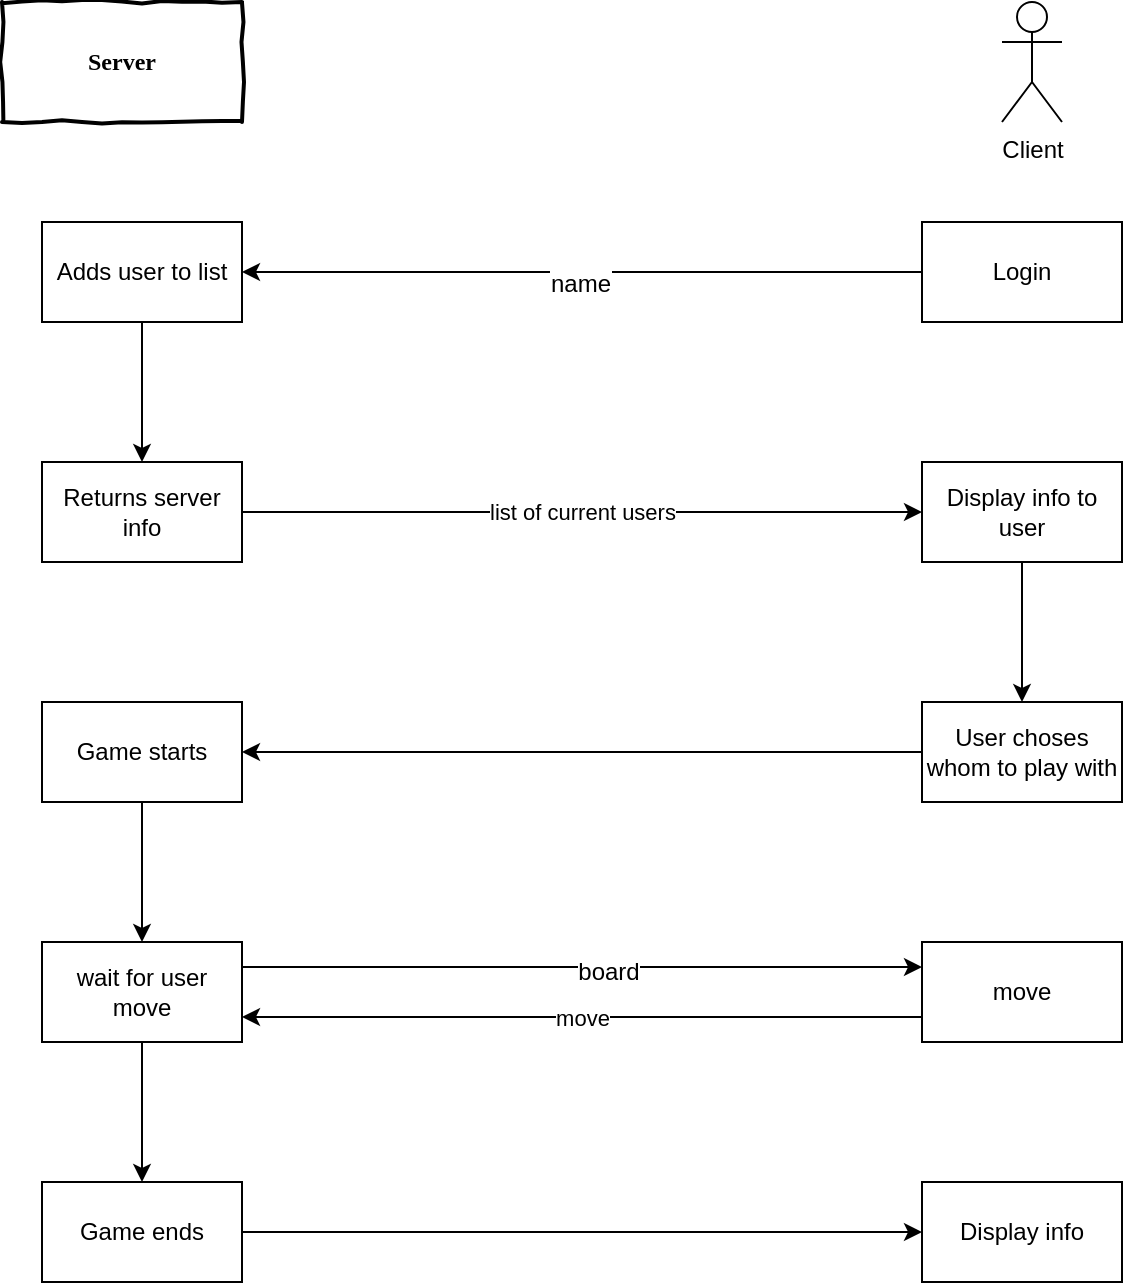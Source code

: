 <mxfile version="12.2.2" type="device" pages="2"><diagram id="RijA-Os_RN0554gsnv41" name="Page-1"><mxGraphModel dx="1072" dy="792" grid="1" gridSize="10" guides="1" tooltips="1" connect="1" arrows="1" fold="1" page="1" pageScale="1" pageWidth="850" pageHeight="1100" math="0" shadow="0"><root><mxCell id="0"/><mxCell id="1" parent="0"/><mxCell id="yiginLH1Fpp5ZqrcZ6AJ-5" value="Server" style="html=1;whiteSpace=wrap;comic=1;strokeWidth=2;fontFamily=Comic Sans MS;fontStyle=1;" parent="1" vertex="1"><mxGeometry x="140" y="250" width="120" height="60" as="geometry"/></mxCell><mxCell id="yiginLH1Fpp5ZqrcZ6AJ-6" value="Client" style="shape=umlActor;verticalLabelPosition=bottom;labelBackgroundColor=#ffffff;verticalAlign=top;html=1;outlineConnect=0;" parent="1" vertex="1"><mxGeometry x="640" y="250" width="30" height="60" as="geometry"/></mxCell><mxCell id="yiginLH1Fpp5ZqrcZ6AJ-10" style="edgeStyle=orthogonalEdgeStyle;rounded=0;orthogonalLoop=1;jettySize=auto;html=1;" parent="1" source="yiginLH1Fpp5ZqrcZ6AJ-9" edge="1"><mxGeometry relative="1" as="geometry"><mxPoint x="260" y="385" as="targetPoint"/></mxGeometry></mxCell><mxCell id="yiginLH1Fpp5ZqrcZ6AJ-11" value="&lt;br&gt;" style="text;html=1;resizable=0;points=[];align=center;verticalAlign=middle;labelBackgroundColor=#ffffff;" parent="yiginLH1Fpp5ZqrcZ6AJ-10" vertex="1" connectable="0"><mxGeometry x="-0.101" y="-1" relative="1" as="geometry"><mxPoint as="offset"/></mxGeometry></mxCell><mxCell id="yiginLH1Fpp5ZqrcZ6AJ-13" value="name" style="text;html=1;resizable=0;points=[];align=center;verticalAlign=middle;labelBackgroundColor=#ffffff;" parent="yiginLH1Fpp5ZqrcZ6AJ-10" vertex="1" connectable="0"><mxGeometry x="0.116" y="1" relative="1" as="geometry"><mxPoint x="18" y="4" as="offset"/></mxGeometry></mxCell><mxCell id="yiginLH1Fpp5ZqrcZ6AJ-9" value="Login" style="rounded=0;whiteSpace=wrap;html=1;" parent="1" vertex="1"><mxGeometry x="600" y="360" width="100" height="50" as="geometry"/></mxCell><mxCell id="yiginLH1Fpp5ZqrcZ6AJ-16" value="list of current users" style="edgeStyle=orthogonalEdgeStyle;rounded=0;orthogonalLoop=1;jettySize=auto;html=1;entryX=0;entryY=0.5;entryDx=0;entryDy=0;" parent="1" source="yiginLH1Fpp5ZqrcZ6AJ-12" target="yiginLH1Fpp5ZqrcZ6AJ-15" edge="1"><mxGeometry relative="1" as="geometry"><Array as="points"><mxPoint x="210" y="505"/></Array></mxGeometry></mxCell><mxCell id="yiginLH1Fpp5ZqrcZ6AJ-12" value="Returns server info" style="rounded=0;whiteSpace=wrap;html=1;" parent="1" vertex="1"><mxGeometry x="160" y="480" width="100" height="50" as="geometry"/></mxCell><mxCell id="yiginLH1Fpp5ZqrcZ6AJ-20" style="edgeStyle=orthogonalEdgeStyle;rounded=0;orthogonalLoop=1;jettySize=auto;html=1;" parent="1" source="yiginLH1Fpp5ZqrcZ6AJ-15" target="yiginLH1Fpp5ZqrcZ6AJ-17" edge="1"><mxGeometry relative="1" as="geometry"/></mxCell><mxCell id="yiginLH1Fpp5ZqrcZ6AJ-15" value="Display info to user" style="rounded=0;whiteSpace=wrap;html=1;" parent="1" vertex="1"><mxGeometry x="600" y="480" width="100" height="50" as="geometry"/></mxCell><mxCell id="yiginLH1Fpp5ZqrcZ6AJ-22" style="edgeStyle=orthogonalEdgeStyle;rounded=0;orthogonalLoop=1;jettySize=auto;html=1;" parent="1" source="yiginLH1Fpp5ZqrcZ6AJ-17" target="yiginLH1Fpp5ZqrcZ6AJ-21" edge="1"><mxGeometry relative="1" as="geometry"/></mxCell><mxCell id="yiginLH1Fpp5ZqrcZ6AJ-17" value="User choses whom to play with" style="rounded=0;whiteSpace=wrap;html=1;" parent="1" vertex="1"><mxGeometry x="600" y="600" width="100" height="50" as="geometry"/></mxCell><mxCell id="yiginLH1Fpp5ZqrcZ6AJ-19" style="edgeStyle=orthogonalEdgeStyle;rounded=0;orthogonalLoop=1;jettySize=auto;html=1;" parent="1" source="yiginLH1Fpp5ZqrcZ6AJ-18" target="yiginLH1Fpp5ZqrcZ6AJ-12" edge="1"><mxGeometry relative="1" as="geometry"/></mxCell><mxCell id="yiginLH1Fpp5ZqrcZ6AJ-18" value="Adds user to list" style="rounded=0;whiteSpace=wrap;html=1;" parent="1" vertex="1"><mxGeometry x="160" y="360" width="100" height="50" as="geometry"/></mxCell><mxCell id="yiginLH1Fpp5ZqrcZ6AJ-25" style="edgeStyle=orthogonalEdgeStyle;rounded=0;orthogonalLoop=1;jettySize=auto;html=1;entryX=0.5;entryY=0;entryDx=0;entryDy=0;" parent="1" source="yiginLH1Fpp5ZqrcZ6AJ-21" target="yiginLH1Fpp5ZqrcZ6AJ-24" edge="1"><mxGeometry relative="1" as="geometry"/></mxCell><mxCell id="yiginLH1Fpp5ZqrcZ6AJ-21" value="Game starts" style="rounded=0;whiteSpace=wrap;html=1;" parent="1" vertex="1"><mxGeometry x="160" y="600" width="100" height="50" as="geometry"/></mxCell><mxCell id="yiginLH1Fpp5ZqrcZ6AJ-30" style="edgeStyle=orthogonalEdgeStyle;rounded=0;orthogonalLoop=1;jettySize=auto;html=1;exitX=1;exitY=0.25;exitDx=0;exitDy=0;entryX=0;entryY=0.25;entryDx=0;entryDy=0;" parent="1" source="yiginLH1Fpp5ZqrcZ6AJ-24" target="yiginLH1Fpp5ZqrcZ6AJ-26" edge="1"><mxGeometry relative="1" as="geometry"/></mxCell><mxCell id="yiginLH1Fpp5ZqrcZ6AJ-31" value="board" style="text;html=1;resizable=0;points=[];align=center;verticalAlign=middle;labelBackgroundColor=#ffffff;" parent="yiginLH1Fpp5ZqrcZ6AJ-30" vertex="1" connectable="0"><mxGeometry x="0.073" y="-2" relative="1" as="geometry"><mxPoint as="offset"/></mxGeometry></mxCell><mxCell id="yiginLH1Fpp5ZqrcZ6AJ-32" style="edgeStyle=orthogonalEdgeStyle;rounded=0;orthogonalLoop=1;jettySize=auto;html=1;" parent="1" source="yiginLH1Fpp5ZqrcZ6AJ-24" edge="1"><mxGeometry relative="1" as="geometry"><mxPoint x="210" y="840" as="targetPoint"/></mxGeometry></mxCell><mxCell id="yiginLH1Fpp5ZqrcZ6AJ-24" value="wait for user move" style="rounded=0;whiteSpace=wrap;html=1;" parent="1" vertex="1"><mxGeometry x="160" y="720" width="100" height="50" as="geometry"/></mxCell><mxCell id="yiginLH1Fpp5ZqrcZ6AJ-29" value="move" style="edgeStyle=orthogonalEdgeStyle;rounded=0;orthogonalLoop=1;jettySize=auto;html=1;exitX=0;exitY=0.75;exitDx=0;exitDy=0;entryX=1;entryY=0.75;entryDx=0;entryDy=0;" parent="1" source="yiginLH1Fpp5ZqrcZ6AJ-26" target="yiginLH1Fpp5ZqrcZ6AJ-24" edge="1"><mxGeometry relative="1" as="geometry"/></mxCell><mxCell id="yiginLH1Fpp5ZqrcZ6AJ-26" value="move" style="rounded=0;whiteSpace=wrap;html=1;" parent="1" vertex="1"><mxGeometry x="600" y="720" width="100" height="50" as="geometry"/></mxCell><mxCell id="yiginLH1Fpp5ZqrcZ6AJ-37" style="edgeStyle=orthogonalEdgeStyle;rounded=0;orthogonalLoop=1;jettySize=auto;html=1;exitX=1;exitY=0.5;exitDx=0;exitDy=0;" parent="1" source="yiginLH1Fpp5ZqrcZ6AJ-33" target="yiginLH1Fpp5ZqrcZ6AJ-35" edge="1"><mxGeometry relative="1" as="geometry"/></mxCell><mxCell id="yiginLH1Fpp5ZqrcZ6AJ-33" value="Game ends" style="rounded=0;whiteSpace=wrap;html=1;" parent="1" vertex="1"><mxGeometry x="160" y="840" width="100" height="50" as="geometry"/></mxCell><mxCell id="yiginLH1Fpp5ZqrcZ6AJ-35" value="Display info" style="rounded=0;whiteSpace=wrap;html=1;" parent="1" vertex="1"><mxGeometry x="600" y="840" width="100" height="50" as="geometry"/></mxCell></root></mxGraphModel></diagram><diagram id="_1rEA8Z-MMz7ESoSimHX" name="Page-2"><mxGraphModel dx="2258" dy="808" grid="1" gridSize="10" guides="1" tooltips="1" connect="1" arrows="1" fold="1" page="1" pageScale="1" pageWidth="850" pageHeight="1100" math="0" shadow="0"><root><mxCell id="5BsopbRxASYW3UYy-0ev-0"/><mxCell id="5BsopbRxASYW3UYy-0ev-1" parent="5BsopbRxASYW3UYy-0ev-0"/><mxCell id="5BsopbRxASYW3UYy-0ev-3" value="57" style="whiteSpace=wrap;html=1;aspect=fixed;" parent="5BsopbRxASYW3UYy-0ev-1" vertex="1"><mxGeometry x="120" y="100" width="80" height="80" as="geometry"/></mxCell><mxCell id="5BsopbRxASYW3UYy-0ev-4" value="58" style="whiteSpace=wrap;html=1;aspect=fixed;" parent="5BsopbRxASYW3UYy-0ev-1" vertex="1"><mxGeometry x="210" y="100" width="80" height="80" as="geometry"/></mxCell><mxCell id="5BsopbRxASYW3UYy-0ev-5" value="59" style="whiteSpace=wrap;html=1;aspect=fixed;" parent="5BsopbRxASYW3UYy-0ev-1" vertex="1"><mxGeometry x="300" y="100" width="80" height="80" as="geometry"/></mxCell><mxCell id="5BsopbRxASYW3UYy-0ev-6" value="60" style="whiteSpace=wrap;html=1;aspect=fixed;" parent="5BsopbRxASYW3UYy-0ev-1" vertex="1"><mxGeometry x="390" y="100" width="80" height="80" as="geometry"/></mxCell><mxCell id="5BsopbRxASYW3UYy-0ev-7" value="61" style="whiteSpace=wrap;html=1;aspect=fixed;" parent="5BsopbRxASYW3UYy-0ev-1" vertex="1"><mxGeometry x="480" y="100" width="80" height="80" as="geometry"/></mxCell><mxCell id="5BsopbRxASYW3UYy-0ev-8" value="62" style="whiteSpace=wrap;html=1;aspect=fixed;" parent="5BsopbRxASYW3UYy-0ev-1" vertex="1"><mxGeometry x="570" y="100" width="80" height="80" as="geometry"/></mxCell><mxCell id="5BsopbRxASYW3UYy-0ev-9" value="63" style="whiteSpace=wrap;html=1;aspect=fixed;" parent="5BsopbRxASYW3UYy-0ev-1" vertex="1"><mxGeometry x="660" y="100" width="80" height="80" as="geometry"/></mxCell><mxCell id="5BsopbRxASYW3UYy-0ev-11" value="49" style="whiteSpace=wrap;html=1;aspect=fixed;" parent="5BsopbRxASYW3UYy-0ev-1" vertex="1"><mxGeometry x="120" y="190" width="80" height="80" as="geometry"/></mxCell><mxCell id="5BsopbRxASYW3UYy-0ev-12" value="50" style="whiteSpace=wrap;html=1;aspect=fixed;" parent="5BsopbRxASYW3UYy-0ev-1" vertex="1"><mxGeometry x="210" y="190" width="80" height="80" as="geometry"/></mxCell><mxCell id="5BsopbRxASYW3UYy-0ev-13" value="51" style="whiteSpace=wrap;html=1;aspect=fixed;" parent="5BsopbRxASYW3UYy-0ev-1" vertex="1"><mxGeometry x="300" y="190" width="80" height="80" as="geometry"/></mxCell><mxCell id="5BsopbRxASYW3UYy-0ev-14" value="52" style="whiteSpace=wrap;html=1;aspect=fixed;" parent="5BsopbRxASYW3UYy-0ev-1" vertex="1"><mxGeometry x="390" y="190" width="80" height="80" as="geometry"/></mxCell><mxCell id="5BsopbRxASYW3UYy-0ev-15" value="53" style="whiteSpace=wrap;html=1;aspect=fixed;" parent="5BsopbRxASYW3UYy-0ev-1" vertex="1"><mxGeometry x="480" y="190" width="80" height="80" as="geometry"/></mxCell><mxCell id="5BsopbRxASYW3UYy-0ev-16" value="54" style="whiteSpace=wrap;html=1;aspect=fixed;" parent="5BsopbRxASYW3UYy-0ev-1" vertex="1"><mxGeometry x="570" y="190" width="80" height="80" as="geometry"/></mxCell><mxCell id="5BsopbRxASYW3UYy-0ev-17" value="55" style="whiteSpace=wrap;html=1;aspect=fixed;" parent="5BsopbRxASYW3UYy-0ev-1" vertex="1"><mxGeometry x="660" y="190" width="80" height="80" as="geometry"/></mxCell><mxCell id="5BsopbRxASYW3UYy-0ev-18" value="56" style="whiteSpace=wrap;html=1;aspect=fixed;" parent="5BsopbRxASYW3UYy-0ev-1" vertex="1"><mxGeometry x="30" y="100" width="80" height="80" as="geometry"/></mxCell><mxCell id="5BsopbRxASYW3UYy-0ev-19" value="41" style="whiteSpace=wrap;html=1;aspect=fixed;" parent="5BsopbRxASYW3UYy-0ev-1" vertex="1"><mxGeometry x="120" y="280" width="80" height="80" as="geometry"/></mxCell><mxCell id="5BsopbRxASYW3UYy-0ev-20" value="42" style="whiteSpace=wrap;html=1;aspect=fixed;" parent="5BsopbRxASYW3UYy-0ev-1" vertex="1"><mxGeometry x="210" y="280" width="80" height="80" as="geometry"/></mxCell><mxCell id="5BsopbRxASYW3UYy-0ev-21" value="43" style="whiteSpace=wrap;html=1;aspect=fixed;" parent="5BsopbRxASYW3UYy-0ev-1" vertex="1"><mxGeometry x="300" y="280" width="80" height="80" as="geometry"/></mxCell><mxCell id="5BsopbRxASYW3UYy-0ev-22" value="44" style="whiteSpace=wrap;html=1;aspect=fixed;" parent="5BsopbRxASYW3UYy-0ev-1" vertex="1"><mxGeometry x="390" y="280" width="80" height="80" as="geometry"/></mxCell><mxCell id="5BsopbRxASYW3UYy-0ev-23" value="45" style="whiteSpace=wrap;html=1;aspect=fixed;" parent="5BsopbRxASYW3UYy-0ev-1" vertex="1"><mxGeometry x="480" y="280" width="80" height="80" as="geometry"/></mxCell><mxCell id="5BsopbRxASYW3UYy-0ev-24" value="46" style="whiteSpace=wrap;html=1;aspect=fixed;" parent="5BsopbRxASYW3UYy-0ev-1" vertex="1"><mxGeometry x="570" y="280" width="80" height="80" as="geometry"/></mxCell><mxCell id="5BsopbRxASYW3UYy-0ev-25" value="47" style="whiteSpace=wrap;html=1;aspect=fixed;" parent="5BsopbRxASYW3UYy-0ev-1" vertex="1"><mxGeometry x="660" y="280" width="80" height="80" as="geometry"/></mxCell><mxCell id="5BsopbRxASYW3UYy-0ev-26" value="48" style="whiteSpace=wrap;html=1;aspect=fixed;" parent="5BsopbRxASYW3UYy-0ev-1" vertex="1"><mxGeometry x="30" y="190" width="80" height="80" as="geometry"/></mxCell><mxCell id="5BsopbRxASYW3UYy-0ev-27" value="33" style="whiteSpace=wrap;html=1;aspect=fixed;" parent="5BsopbRxASYW3UYy-0ev-1" vertex="1"><mxGeometry x="120" y="370" width="80" height="80" as="geometry"/></mxCell><mxCell id="5BsopbRxASYW3UYy-0ev-28" value="34" style="whiteSpace=wrap;html=1;aspect=fixed;" parent="5BsopbRxASYW3UYy-0ev-1" vertex="1"><mxGeometry x="210" y="370" width="80" height="80" as="geometry"/></mxCell><mxCell id="5BsopbRxASYW3UYy-0ev-29" value="35" style="whiteSpace=wrap;html=1;aspect=fixed;" parent="5BsopbRxASYW3UYy-0ev-1" vertex="1"><mxGeometry x="300" y="370" width="80" height="80" as="geometry"/></mxCell><mxCell id="5BsopbRxASYW3UYy-0ev-30" value="36" style="whiteSpace=wrap;html=1;aspect=fixed;" parent="5BsopbRxASYW3UYy-0ev-1" vertex="1"><mxGeometry x="390" y="370" width="80" height="80" as="geometry"/></mxCell><mxCell id="5BsopbRxASYW3UYy-0ev-31" value="37" style="whiteSpace=wrap;html=1;aspect=fixed;" parent="5BsopbRxASYW3UYy-0ev-1" vertex="1"><mxGeometry x="480" y="370" width="80" height="80" as="geometry"/></mxCell><mxCell id="5BsopbRxASYW3UYy-0ev-32" value="38" style="whiteSpace=wrap;html=1;aspect=fixed;" parent="5BsopbRxASYW3UYy-0ev-1" vertex="1"><mxGeometry x="570" y="370" width="80" height="80" as="geometry"/></mxCell><mxCell id="5BsopbRxASYW3UYy-0ev-33" value="39" style="whiteSpace=wrap;html=1;aspect=fixed;" parent="5BsopbRxASYW3UYy-0ev-1" vertex="1"><mxGeometry x="660" y="370" width="80" height="80" as="geometry"/></mxCell><mxCell id="5BsopbRxASYW3UYy-0ev-34" value="40" style="whiteSpace=wrap;html=1;aspect=fixed;" parent="5BsopbRxASYW3UYy-0ev-1" vertex="1"><mxGeometry x="30" y="280" width="80" height="80" as="geometry"/></mxCell><mxCell id="5BsopbRxASYW3UYy-0ev-35" value="25" style="whiteSpace=wrap;html=1;aspect=fixed;" parent="5BsopbRxASYW3UYy-0ev-1" vertex="1"><mxGeometry x="120" y="460" width="80" height="80" as="geometry"/></mxCell><mxCell id="5BsopbRxASYW3UYy-0ev-36" value="26" style="whiteSpace=wrap;html=1;aspect=fixed;" parent="5BsopbRxASYW3UYy-0ev-1" vertex="1"><mxGeometry x="210" y="460" width="80" height="80" as="geometry"/></mxCell><mxCell id="5BsopbRxASYW3UYy-0ev-37" value="27" style="whiteSpace=wrap;html=1;aspect=fixed;" parent="5BsopbRxASYW3UYy-0ev-1" vertex="1"><mxGeometry x="300" y="460" width="80" height="80" as="geometry"/></mxCell><mxCell id="5BsopbRxASYW3UYy-0ev-38" value="28" style="whiteSpace=wrap;html=1;aspect=fixed;" parent="5BsopbRxASYW3UYy-0ev-1" vertex="1"><mxGeometry x="390" y="460" width="80" height="80" as="geometry"/></mxCell><mxCell id="5BsopbRxASYW3UYy-0ev-39" value="29" style="whiteSpace=wrap;html=1;aspect=fixed;" parent="5BsopbRxASYW3UYy-0ev-1" vertex="1"><mxGeometry x="480" y="460" width="80" height="80" as="geometry"/></mxCell><mxCell id="5BsopbRxASYW3UYy-0ev-40" value="30" style="whiteSpace=wrap;html=1;aspect=fixed;" parent="5BsopbRxASYW3UYy-0ev-1" vertex="1"><mxGeometry x="570" y="460" width="80" height="80" as="geometry"/></mxCell><mxCell id="5BsopbRxASYW3UYy-0ev-41" value="31" style="whiteSpace=wrap;html=1;aspect=fixed;" parent="5BsopbRxASYW3UYy-0ev-1" vertex="1"><mxGeometry x="660" y="460" width="80" height="80" as="geometry"/></mxCell><mxCell id="5BsopbRxASYW3UYy-0ev-42" value="32" style="whiteSpace=wrap;html=1;aspect=fixed;" parent="5BsopbRxASYW3UYy-0ev-1" vertex="1"><mxGeometry x="30" y="370" width="80" height="80" as="geometry"/></mxCell><mxCell id="5BsopbRxASYW3UYy-0ev-43" value="17" style="whiteSpace=wrap;html=1;aspect=fixed;" parent="5BsopbRxASYW3UYy-0ev-1" vertex="1"><mxGeometry x="120" y="550" width="80" height="80" as="geometry"/></mxCell><mxCell id="5BsopbRxASYW3UYy-0ev-44" value="18" style="whiteSpace=wrap;html=1;aspect=fixed;" parent="5BsopbRxASYW3UYy-0ev-1" vertex="1"><mxGeometry x="210" y="550" width="80" height="80" as="geometry"/></mxCell><mxCell id="5BsopbRxASYW3UYy-0ev-45" value="19" style="whiteSpace=wrap;html=1;aspect=fixed;" parent="5BsopbRxASYW3UYy-0ev-1" vertex="1"><mxGeometry x="300" y="550" width="80" height="80" as="geometry"/></mxCell><mxCell id="5BsopbRxASYW3UYy-0ev-46" value="20" style="whiteSpace=wrap;html=1;aspect=fixed;" parent="5BsopbRxASYW3UYy-0ev-1" vertex="1"><mxGeometry x="390" y="550" width="80" height="80" as="geometry"/></mxCell><mxCell id="5BsopbRxASYW3UYy-0ev-47" value="21" style="whiteSpace=wrap;html=1;aspect=fixed;" parent="5BsopbRxASYW3UYy-0ev-1" vertex="1"><mxGeometry x="480" y="550" width="80" height="80" as="geometry"/></mxCell><mxCell id="5BsopbRxASYW3UYy-0ev-48" value="22" style="whiteSpace=wrap;html=1;aspect=fixed;" parent="5BsopbRxASYW3UYy-0ev-1" vertex="1"><mxGeometry x="570" y="550" width="80" height="80" as="geometry"/></mxCell><mxCell id="5BsopbRxASYW3UYy-0ev-49" value="23" style="whiteSpace=wrap;html=1;aspect=fixed;" parent="5BsopbRxASYW3UYy-0ev-1" vertex="1"><mxGeometry x="660" y="550" width="80" height="80" as="geometry"/></mxCell><mxCell id="5BsopbRxASYW3UYy-0ev-50" value="24" style="whiteSpace=wrap;html=1;aspect=fixed;" parent="5BsopbRxASYW3UYy-0ev-1" vertex="1"><mxGeometry x="30" y="460" width="80" height="80" as="geometry"/></mxCell><mxCell id="5BsopbRxASYW3UYy-0ev-51" value="9" style="whiteSpace=wrap;html=1;aspect=fixed;" parent="5BsopbRxASYW3UYy-0ev-1" vertex="1"><mxGeometry x="120" y="640" width="80" height="80" as="geometry"/></mxCell><mxCell id="5BsopbRxASYW3UYy-0ev-52" value="10" style="whiteSpace=wrap;html=1;aspect=fixed;" parent="5BsopbRxASYW3UYy-0ev-1" vertex="1"><mxGeometry x="210" y="640" width="80" height="80" as="geometry"/></mxCell><mxCell id="5BsopbRxASYW3UYy-0ev-53" value="11" style="whiteSpace=wrap;html=1;aspect=fixed;" parent="5BsopbRxASYW3UYy-0ev-1" vertex="1"><mxGeometry x="300" y="640" width="80" height="80" as="geometry"/></mxCell><mxCell id="5BsopbRxASYW3UYy-0ev-54" value="12" style="whiteSpace=wrap;html=1;aspect=fixed;" parent="5BsopbRxASYW3UYy-0ev-1" vertex="1"><mxGeometry x="390" y="640" width="80" height="80" as="geometry"/></mxCell><mxCell id="5BsopbRxASYW3UYy-0ev-55" value="13" style="whiteSpace=wrap;html=1;aspect=fixed;" parent="5BsopbRxASYW3UYy-0ev-1" vertex="1"><mxGeometry x="480" y="640" width="80" height="80" as="geometry"/></mxCell><mxCell id="5BsopbRxASYW3UYy-0ev-56" value="14" style="whiteSpace=wrap;html=1;aspect=fixed;" parent="5BsopbRxASYW3UYy-0ev-1" vertex="1"><mxGeometry x="570" y="640" width="80" height="80" as="geometry"/></mxCell><mxCell id="5BsopbRxASYW3UYy-0ev-57" value="15" style="whiteSpace=wrap;html=1;aspect=fixed;" parent="5BsopbRxASYW3UYy-0ev-1" vertex="1"><mxGeometry x="660" y="640" width="80" height="80" as="geometry"/></mxCell><mxCell id="5BsopbRxASYW3UYy-0ev-58" value="16" style="whiteSpace=wrap;html=1;aspect=fixed;" parent="5BsopbRxASYW3UYy-0ev-1" vertex="1"><mxGeometry x="30" y="550" width="80" height="80" as="geometry"/></mxCell><mxCell id="5BsopbRxASYW3UYy-0ev-59" value="1" style="whiteSpace=wrap;html=1;aspect=fixed;" parent="5BsopbRxASYW3UYy-0ev-1" vertex="1"><mxGeometry x="120" y="730" width="80" height="80" as="geometry"/></mxCell><mxCell id="5BsopbRxASYW3UYy-0ev-60" value="2" style="whiteSpace=wrap;html=1;aspect=fixed;" parent="5BsopbRxASYW3UYy-0ev-1" vertex="1"><mxGeometry x="210" y="730" width="80" height="80" as="geometry"/></mxCell><mxCell id="5BsopbRxASYW3UYy-0ev-61" value="3" style="whiteSpace=wrap;html=1;aspect=fixed;" parent="5BsopbRxASYW3UYy-0ev-1" vertex="1"><mxGeometry x="300" y="730" width="80" height="80" as="geometry"/></mxCell><mxCell id="5BsopbRxASYW3UYy-0ev-62" value="4" style="whiteSpace=wrap;html=1;aspect=fixed;" parent="5BsopbRxASYW3UYy-0ev-1" vertex="1"><mxGeometry x="390" y="730" width="80" height="80" as="geometry"/></mxCell><mxCell id="5BsopbRxASYW3UYy-0ev-63" value="5" style="whiteSpace=wrap;html=1;aspect=fixed;" parent="5BsopbRxASYW3UYy-0ev-1" vertex="1"><mxGeometry x="480" y="730" width="80" height="80" as="geometry"/></mxCell><mxCell id="5BsopbRxASYW3UYy-0ev-64" value="6" style="whiteSpace=wrap;html=1;aspect=fixed;" parent="5BsopbRxASYW3UYy-0ev-1" vertex="1"><mxGeometry x="570" y="730" width="80" height="80" as="geometry"/></mxCell><mxCell id="5BsopbRxASYW3UYy-0ev-65" value="7" style="whiteSpace=wrap;html=1;aspect=fixed;" parent="5BsopbRxASYW3UYy-0ev-1" vertex="1"><mxGeometry x="660" y="730" width="80" height="80" as="geometry"/></mxCell><mxCell id="5BsopbRxASYW3UYy-0ev-66" value="8" style="whiteSpace=wrap;html=1;aspect=fixed;" parent="5BsopbRxASYW3UYy-0ev-1" vertex="1"><mxGeometry x="30" y="640" width="80" height="80" as="geometry"/></mxCell><mxCell id="5BsopbRxASYW3UYy-0ev-67" value="a" style="text;html=1;strokeColor=none;fillColor=none;align=center;verticalAlign=middle;whiteSpace=wrap;rounded=0;" parent="5BsopbRxASYW3UYy-0ev-1" vertex="1"><mxGeometry x="50" y="820" width="40" height="20" as="geometry"/></mxCell><mxCell id="5BsopbRxASYW3UYy-0ev-68" value="b" style="text;html=1;strokeColor=none;fillColor=none;align=center;verticalAlign=middle;whiteSpace=wrap;rounded=0;" parent="5BsopbRxASYW3UYy-0ev-1" vertex="1"><mxGeometry x="140" y="820" width="40" height="20" as="geometry"/></mxCell><mxCell id="5BsopbRxASYW3UYy-0ev-69" value="c" style="text;html=1;strokeColor=none;fillColor=none;align=center;verticalAlign=middle;whiteSpace=wrap;rounded=0;" parent="5BsopbRxASYW3UYy-0ev-1" vertex="1"><mxGeometry x="230" y="820" width="40" height="20" as="geometry"/></mxCell><mxCell id="5BsopbRxASYW3UYy-0ev-70" value="d" style="text;html=1;strokeColor=none;fillColor=none;align=center;verticalAlign=middle;whiteSpace=wrap;rounded=0;" parent="5BsopbRxASYW3UYy-0ev-1" vertex="1"><mxGeometry x="320" y="820" width="40" height="20" as="geometry"/></mxCell><mxCell id="5BsopbRxASYW3UYy-0ev-71" value="e" style="text;html=1;strokeColor=none;fillColor=none;align=center;verticalAlign=middle;whiteSpace=wrap;rounded=0;" parent="5BsopbRxASYW3UYy-0ev-1" vertex="1"><mxGeometry x="410" y="820" width="40" height="20" as="geometry"/></mxCell><mxCell id="5BsopbRxASYW3UYy-0ev-72" value="f" style="text;html=1;strokeColor=none;fillColor=none;align=center;verticalAlign=middle;whiteSpace=wrap;rounded=0;" parent="5BsopbRxASYW3UYy-0ev-1" vertex="1"><mxGeometry x="500" y="820" width="40" height="20" as="geometry"/></mxCell><mxCell id="5BsopbRxASYW3UYy-0ev-73" value="g" style="text;html=1;strokeColor=none;fillColor=none;align=center;verticalAlign=middle;whiteSpace=wrap;rounded=0;" parent="5BsopbRxASYW3UYy-0ev-1" vertex="1"><mxGeometry x="590" y="820" width="40" height="20" as="geometry"/></mxCell><mxCell id="5BsopbRxASYW3UYy-0ev-74" value="h" style="text;html=1;strokeColor=none;fillColor=none;align=center;verticalAlign=middle;whiteSpace=wrap;rounded=0;" parent="5BsopbRxASYW3UYy-0ev-1" vertex="1"><mxGeometry x="680" y="820" width="40" height="20" as="geometry"/></mxCell><mxCell id="5BsopbRxASYW3UYy-0ev-75" value="1" style="text;html=1;strokeColor=none;fillColor=none;align=center;verticalAlign=middle;whiteSpace=wrap;rounded=0;" parent="5BsopbRxASYW3UYy-0ev-1" vertex="1"><mxGeometry x="-40" y="760" width="40" height="20" as="geometry"/></mxCell><mxCell id="5BsopbRxASYW3UYy-0ev-76" value="2" style="text;html=1;strokeColor=none;fillColor=none;align=center;verticalAlign=middle;whiteSpace=wrap;rounded=0;" parent="5BsopbRxASYW3UYy-0ev-1" vertex="1"><mxGeometry x="-40" y="670" width="40" height="20" as="geometry"/></mxCell><mxCell id="5BsopbRxASYW3UYy-0ev-79" value="3" style="text;html=1;strokeColor=none;fillColor=none;align=center;verticalAlign=middle;whiteSpace=wrap;rounded=0;" parent="5BsopbRxASYW3UYy-0ev-1" vertex="1"><mxGeometry x="-40" y="580" width="40" height="20" as="geometry"/></mxCell><mxCell id="5BsopbRxASYW3UYy-0ev-80" value="4" style="text;html=1;strokeColor=none;fillColor=none;align=center;verticalAlign=middle;whiteSpace=wrap;rounded=0;" parent="5BsopbRxASYW3UYy-0ev-1" vertex="1"><mxGeometry x="-40" y="490" width="40" height="20" as="geometry"/></mxCell><mxCell id="5BsopbRxASYW3UYy-0ev-81" value="5" style="text;html=1;strokeColor=none;fillColor=none;align=center;verticalAlign=middle;whiteSpace=wrap;rounded=0;" parent="5BsopbRxASYW3UYy-0ev-1" vertex="1"><mxGeometry x="-40" y="400" width="40" height="20" as="geometry"/></mxCell><mxCell id="5BsopbRxASYW3UYy-0ev-82" value="6" style="text;html=1;strokeColor=none;fillColor=none;align=center;verticalAlign=middle;whiteSpace=wrap;rounded=0;" parent="5BsopbRxASYW3UYy-0ev-1" vertex="1"><mxGeometry x="-40" y="310" width="40" height="20" as="geometry"/></mxCell><mxCell id="5BsopbRxASYW3UYy-0ev-83" value="7" style="text;html=1;strokeColor=none;fillColor=none;align=center;verticalAlign=middle;whiteSpace=wrap;rounded=0;" parent="5BsopbRxASYW3UYy-0ev-1" vertex="1"><mxGeometry x="-40" y="220" width="40" height="20" as="geometry"/></mxCell><mxCell id="5BsopbRxASYW3UYy-0ev-84" value="8" style="text;html=1;strokeColor=none;fillColor=none;align=center;verticalAlign=middle;whiteSpace=wrap;rounded=0;" parent="5BsopbRxASYW3UYy-0ev-1" vertex="1"><mxGeometry x="-40" y="130" width="40" height="20" as="geometry"/></mxCell><mxCell id="cRHjIXFeZZuYGzdf5jQc-0" value="0" style="whiteSpace=wrap;html=1;aspect=fixed;" vertex="1" parent="5BsopbRxASYW3UYy-0ev-1"><mxGeometry x="30" y="730" width="80" height="80" as="geometry"/></mxCell></root></mxGraphModel></diagram></mxfile>